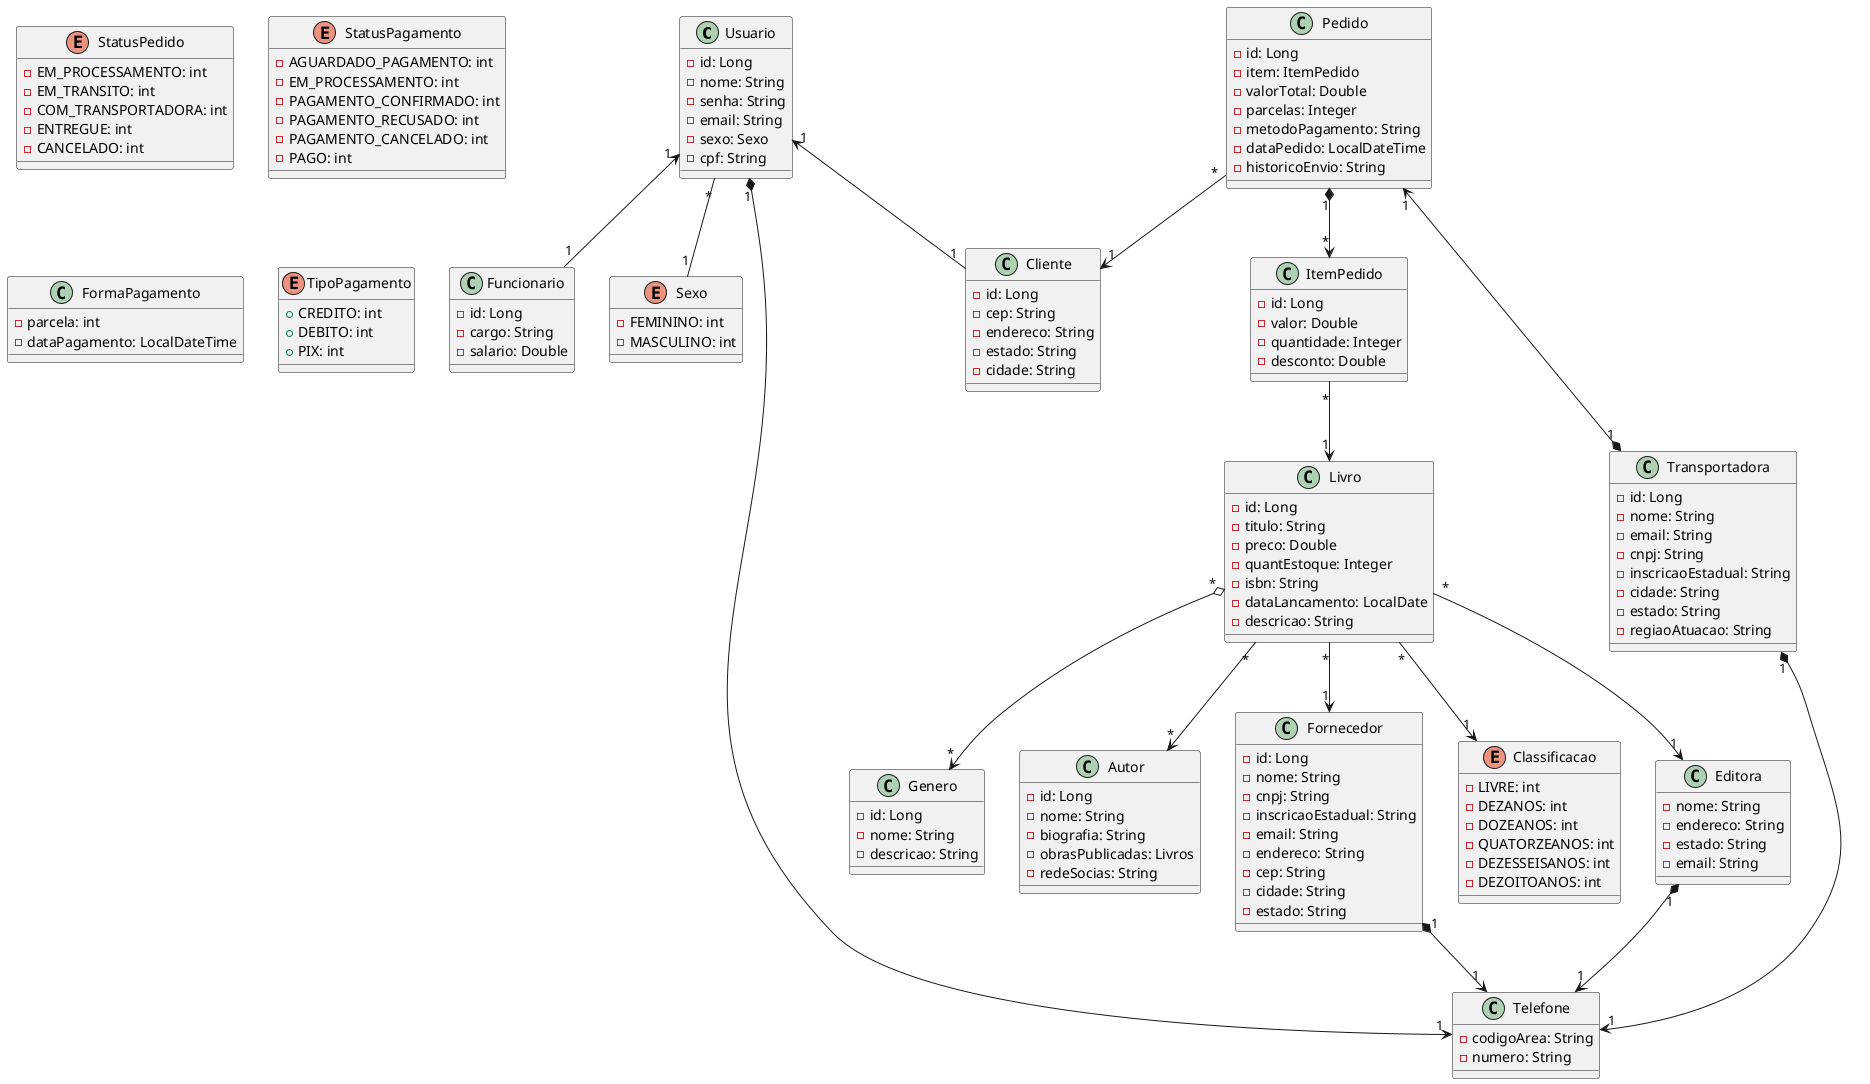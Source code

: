 @startuml uml_ecommerce_livro

class Usuario {
  - id: Long
  - nome: String
  - senha: String
  - email: String
  - sexo: Sexo
  - cpf: String
  
}

class Cliente{
  - id: Long 
  - cep: String
  - endereco: String
  - estado: String
  - cidade: String
}

class Funcionario {
 - id: Long
 - cargo: String
 - salario: Double
}

enum Sexo{
 - FEMININO: int
 - MASCULINO: int
}

class Livro {
 - id: Long
 - titulo: String
 - preco: Double
 - quantEstoque: Integer
 - isbn: String
 - dataLancamento: LocalDate
 - descricao: String
}

class Genero{
 - id: Long
 - nome: String
 - descricao: String
}

class Autor{
 - id: Long
 - nome: String
 - biografia: String
 - obrasPublicadas: Livros
 - redeSocias: String
}

class Fornecedor{
 - id: Long
 - nome: String
 - cnpj: String
 - inscricaoEstadual: String
 - email: String
 - endereco: String
 - cep: String
 - cidade: String
 - estado: String
}

enum Classificacao{
  - LIVRE: int 
  - DEZANOS: int
  - DOZEANOS: int
  - QUATORZEANOS: int
  - DEZESSEISANOS: int
  - DEZOITOANOS: int
}

class Editora {
 - nome: String
 - endereco: String
 - estado: String
 - email: String
}

class Telefone{
 - codigoArea: String
 - numero: String
}

class Pedido{
 - id: Long
 - item: ItemPedido
 - valorTotal: Double
 - parcelas: Integer
 - metodoPagamento: String
 - dataPedido: LocalDateTime
 - historicoEnvio: String
}

enum StatusPedido {
  - EM_PROCESSAMENTO: int
  - EM_TRANSITO: int
  - COM_TRANSPORTADORA: int
  - ENTREGUE: int
  - CANCELADO: int
}

enum StatusPagamento{                         
  - AGUARDADO_PAGAMENTO: int
  - EM_PROCESSAMENTO: int
  - PAGAMENTO_CONFIRMADO: int
  - PAGAMENTO_RECUSADO: int
  - PAGAMENTO_CANCELADO: int
  - PAGO: int
}

class ItemPedido{
 - id: Long
 - valor: Double
 - quantidade: Integer
 - desconto: Double
}

class FormaPagamento{
  - parcela: int
  - dataPagamento: LocalDateTime
}

enum TipoPagamento{
  + CREDITO: int
  + DEBITO: int
  + PIX: int
}

class Transportadora{
 - id: Long
 - nome: String
 - email: String
 - cnpj: String
 - inscricaoEstadual: String
 - cidade: String
 - estado: String
 - regiaoAtuacao: String
}

Usuario "1" <-- "1" Cliente
Usuario "1" <-- "1" Funcionario
Usuario "*" -- "1" Sexo
Usuario "1" *--> "1" Telefone

Livro "*" o--> "*" Genero
Livro "*" --> "*" Autor
Livro "*" --> "1" Fornecedor 
Livro "*" --> "1" Editora
Livro "*" --> "1" Classificacao

Editora "1" *--> "1" Telefone
Fornecedor "1" *--> "1" Telefone
Transportadora "1" *--> "1" Telefone

Pedido "1" <--* "1" Transportadora
Pedido "*" --> "1" Cliente
Pedido "1" *--> "*" ItemPedido

ItemPedido "*" --> "1" Livro

@enduml
